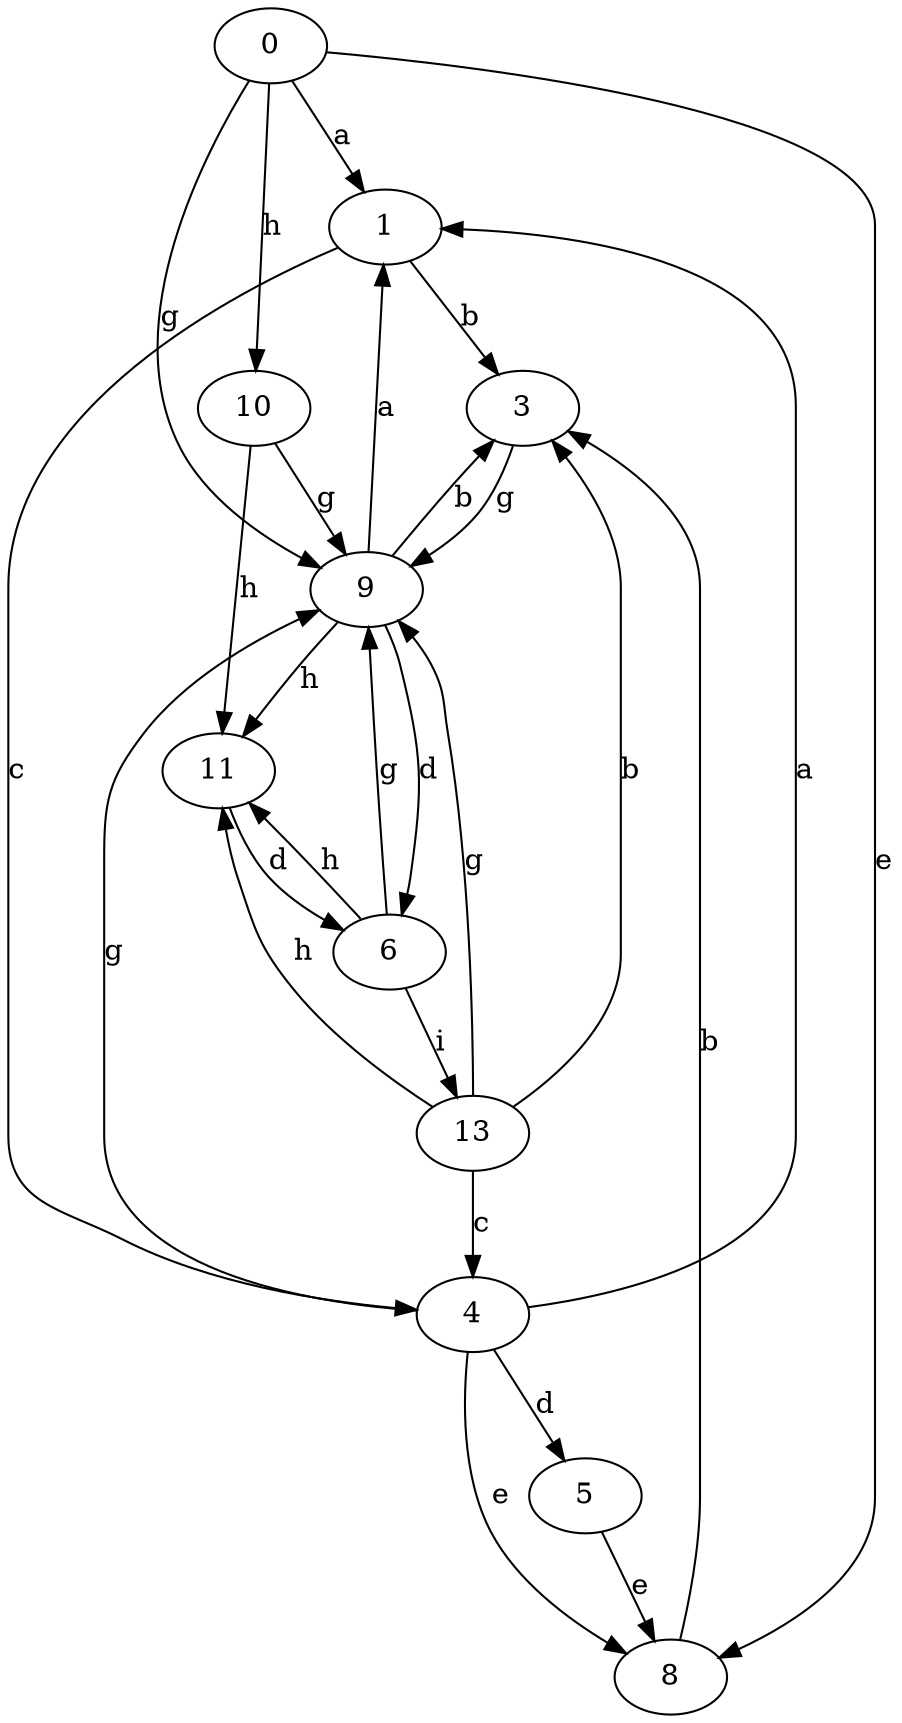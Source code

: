 strict digraph  {
1;
3;
4;
5;
6;
0;
8;
9;
10;
11;
13;
1 -> 3  [label=b];
1 -> 4  [label=c];
3 -> 9  [label=g];
4 -> 1  [label=a];
4 -> 5  [label=d];
4 -> 8  [label=e];
4 -> 9  [label=g];
5 -> 8  [label=e];
6 -> 9  [label=g];
6 -> 11  [label=h];
6 -> 13  [label=i];
0 -> 1  [label=a];
0 -> 8  [label=e];
0 -> 9  [label=g];
0 -> 10  [label=h];
8 -> 3  [label=b];
9 -> 1  [label=a];
9 -> 3  [label=b];
9 -> 6  [label=d];
9 -> 11  [label=h];
10 -> 9  [label=g];
10 -> 11  [label=h];
11 -> 6  [label=d];
13 -> 3  [label=b];
13 -> 4  [label=c];
13 -> 9  [label=g];
13 -> 11  [label=h];
}

